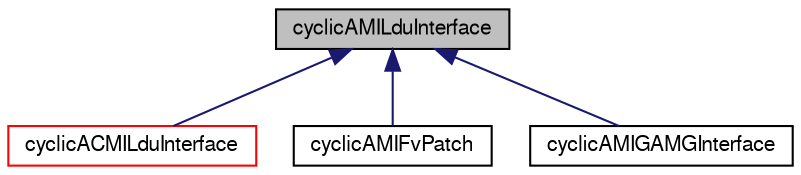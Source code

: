 digraph "cyclicAMILduInterface"
{
  bgcolor="transparent";
  edge [fontname="FreeSans",fontsize="10",labelfontname="FreeSans",labelfontsize="10"];
  node [fontname="FreeSans",fontsize="10",shape=record];
  Node0 [label="cyclicAMILduInterface",height=0.2,width=0.4,color="black", fillcolor="grey75", style="filled", fontcolor="black"];
  Node0 -> Node1 [dir="back",color="midnightblue",fontsize="10",style="solid",fontname="FreeSans"];
  Node1 [label="cyclicACMILduInterface",height=0.2,width=0.4,color="red",URL="$a24910.html",tooltip="An abstract base class for cyclic ACMI coupled interfaces. "];
  Node0 -> Node4 [dir="back",color="midnightblue",fontsize="10",style="solid",fontname="FreeSans"];
  Node4 [label="cyclicAMIFvPatch",height=0.2,width=0.4,color="black",URL="$a22810.html",tooltip="Cyclic patch for Arbitrary Mesh Interface (AMI) "];
  Node0 -> Node5 [dir="back",color="midnightblue",fontsize="10",style="solid",fontname="FreeSans"];
  Node5 [label="cyclicAMIGAMGInterface",height=0.2,width=0.4,color="black",URL="$a24906.html",tooltip="GAMG agglomerated cyclic AMI interface. "];
}
